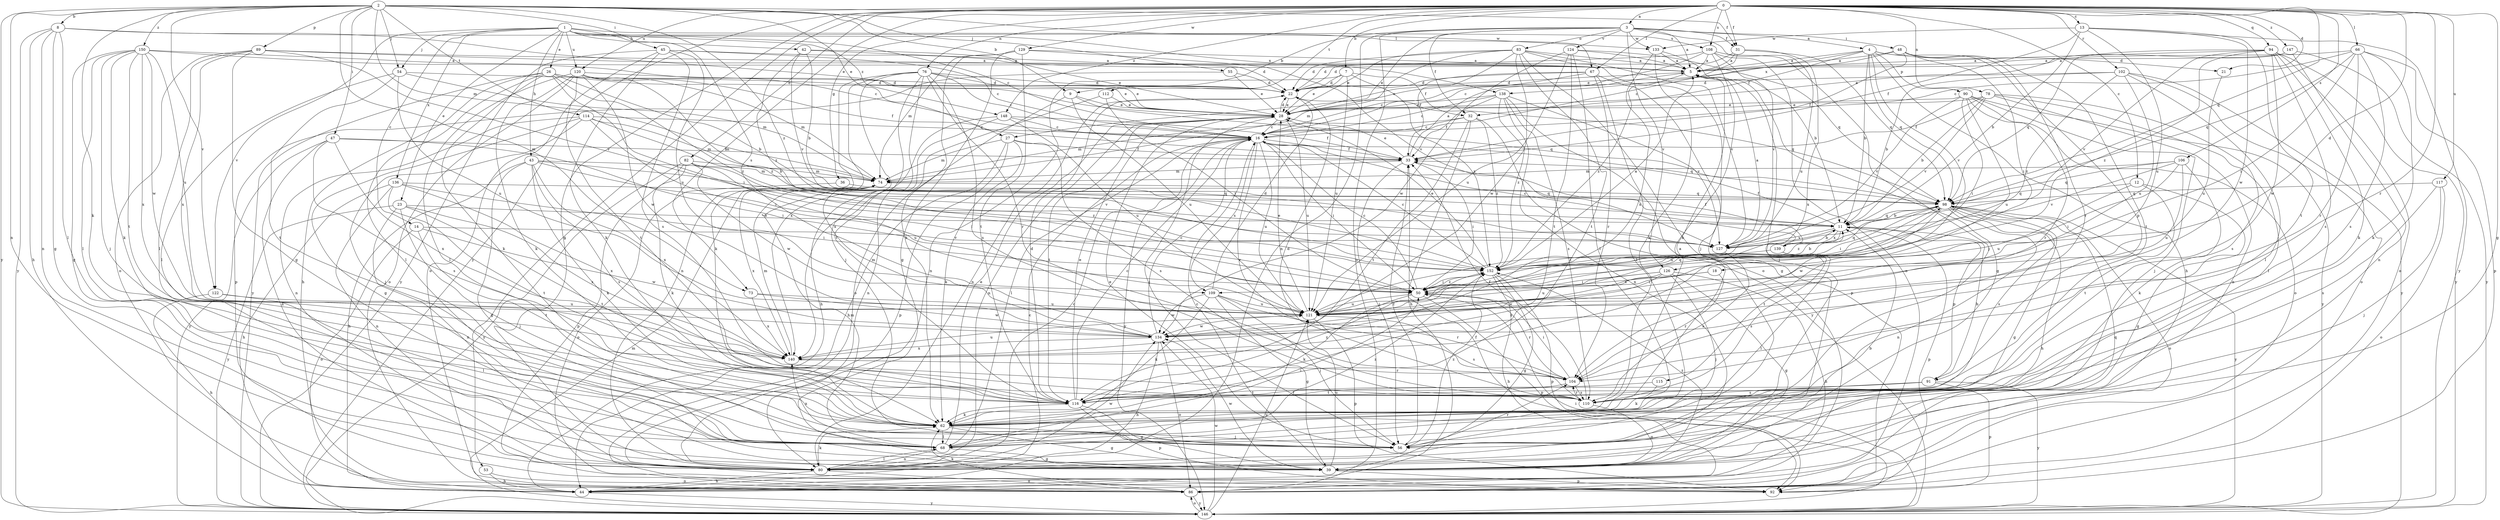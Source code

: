 strict digraph  {
0;
1;
2;
3;
4;
5;
7;
8;
9;
11;
12;
13;
14;
16;
18;
21;
22;
23;
26;
27;
28;
31;
32;
33;
36;
39;
42;
43;
44;
45;
47;
48;
50;
53;
54;
55;
56;
62;
66;
67;
68;
73;
74;
76;
78;
80;
82;
83;
86;
89;
90;
91;
92;
94;
98;
102;
104;
106;
108;
109;
110;
112;
114;
115;
116;
117;
120;
121;
122;
124;
126;
127;
129;
133;
134;
136;
138;
139;
140;
146;
147;
148;
150;
152;
0 -> 3  [label=a];
0 -> 7  [label=b];
0 -> 12  [label=c];
0 -> 13  [label=c];
0 -> 18  [label=d];
0 -> 21  [label=d];
0 -> 31  [label=f];
0 -> 36  [label=g];
0 -> 39  [label=g];
0 -> 53  [label=j];
0 -> 66  [label=l];
0 -> 67  [label=l];
0 -> 73  [label=m];
0 -> 76  [label=n];
0 -> 78  [label=n];
0 -> 80  [label=n];
0 -> 82  [label=o];
0 -> 94  [label=q];
0 -> 98  [label=q];
0 -> 102  [label=r];
0 -> 104  [label=r];
0 -> 106  [label=s];
0 -> 108  [label=s];
0 -> 112  [label=t];
0 -> 117  [label=u];
0 -> 120  [label=u];
0 -> 129  [label=w];
0 -> 146  [label=y];
0 -> 147  [label=z];
0 -> 148  [label=z];
1 -> 14  [label=c];
1 -> 16  [label=c];
1 -> 23  [label=e];
1 -> 26  [label=e];
1 -> 42  [label=h];
1 -> 43  [label=h];
1 -> 54  [label=j];
1 -> 108  [label=s];
1 -> 109  [label=s];
1 -> 120  [label=u];
1 -> 122  [label=v];
1 -> 136  [label=x];
1 -> 138  [label=x];
1 -> 148  [label=z];
2 -> 8  [label=b];
2 -> 9  [label=b];
2 -> 27  [label=e];
2 -> 31  [label=f];
2 -> 45  [label=i];
2 -> 47  [label=i];
2 -> 54  [label=j];
2 -> 55  [label=j];
2 -> 62  [label=k];
2 -> 67  [label=l];
2 -> 73  [label=m];
2 -> 74  [label=m];
2 -> 80  [label=n];
2 -> 89  [label=p];
2 -> 114  [label=t];
2 -> 122  [label=v];
2 -> 146  [label=y];
2 -> 150  [label=z];
2 -> 152  [label=z];
3 -> 4  [label=a];
3 -> 5  [label=a];
3 -> 9  [label=b];
3 -> 27  [label=e];
3 -> 31  [label=f];
3 -> 32  [label=f];
3 -> 48  [label=i];
3 -> 80  [label=n];
3 -> 83  [label=o];
3 -> 86  [label=o];
3 -> 121  [label=u];
3 -> 124  [label=v];
3 -> 126  [label=v];
3 -> 133  [label=w];
4 -> 5  [label=a];
4 -> 11  [label=b];
4 -> 21  [label=d];
4 -> 32  [label=f];
4 -> 44  [label=h];
4 -> 90  [label=p];
4 -> 91  [label=p];
4 -> 98  [label=q];
4 -> 126  [label=v];
4 -> 138  [label=x];
5 -> 22  [label=d];
5 -> 39  [label=g];
5 -> 56  [label=j];
5 -> 152  [label=z];
7 -> 22  [label=d];
7 -> 28  [label=e];
7 -> 32  [label=f];
7 -> 80  [label=n];
7 -> 121  [label=u];
7 -> 152  [label=z];
8 -> 28  [label=e];
8 -> 39  [label=g];
8 -> 44  [label=h];
8 -> 68  [label=l];
8 -> 80  [label=n];
8 -> 133  [label=w];
8 -> 146  [label=y];
9 -> 28  [label=e];
9 -> 86  [label=o];
9 -> 98  [label=q];
9 -> 121  [label=u];
11 -> 33  [label=f];
11 -> 91  [label=p];
11 -> 92  [label=p];
11 -> 98  [label=q];
11 -> 115  [label=t];
11 -> 127  [label=v];
11 -> 139  [label=x];
11 -> 152  [label=z];
12 -> 39  [label=g];
12 -> 98  [label=q];
12 -> 116  [label=t];
12 -> 121  [label=u];
13 -> 11  [label=b];
13 -> 33  [label=f];
13 -> 116  [label=t];
13 -> 121  [label=u];
13 -> 133  [label=w];
13 -> 134  [label=w];
13 -> 146  [label=y];
14 -> 86  [label=o];
14 -> 116  [label=t];
14 -> 127  [label=v];
14 -> 134  [label=w];
16 -> 33  [label=f];
16 -> 50  [label=i];
16 -> 68  [label=l];
16 -> 98  [label=q];
16 -> 104  [label=r];
16 -> 109  [label=s];
16 -> 121  [label=u];
16 -> 146  [label=y];
18 -> 50  [label=i];
18 -> 104  [label=r];
18 -> 109  [label=s];
21 -> 121  [label=u];
22 -> 28  [label=e];
22 -> 80  [label=n];
22 -> 98  [label=q];
23 -> 11  [label=b];
23 -> 56  [label=j];
23 -> 80  [label=n];
23 -> 116  [label=t];
23 -> 140  [label=x];
23 -> 146  [label=y];
26 -> 11  [label=b];
26 -> 22  [label=d];
26 -> 28  [label=e];
26 -> 44  [label=h];
26 -> 50  [label=i];
26 -> 62  [label=k];
26 -> 68  [label=l];
26 -> 146  [label=y];
26 -> 152  [label=z];
27 -> 33  [label=f];
27 -> 44  [label=h];
27 -> 62  [label=k];
27 -> 74  [label=m];
27 -> 92  [label=p];
27 -> 110  [label=s];
28 -> 16  [label=c];
28 -> 22  [label=d];
28 -> 56  [label=j];
28 -> 80  [label=n];
28 -> 116  [label=t];
28 -> 121  [label=u];
31 -> 5  [label=a];
31 -> 16  [label=c];
31 -> 22  [label=d];
31 -> 98  [label=q];
31 -> 140  [label=x];
32 -> 16  [label=c];
32 -> 44  [label=h];
32 -> 74  [label=m];
32 -> 116  [label=t];
32 -> 146  [label=y];
32 -> 152  [label=z];
33 -> 5  [label=a];
33 -> 28  [label=e];
33 -> 50  [label=i];
33 -> 56  [label=j];
33 -> 74  [label=m];
36 -> 86  [label=o];
36 -> 98  [label=q];
39 -> 16  [label=c];
39 -> 92  [label=p];
39 -> 98  [label=q];
39 -> 121  [label=u];
39 -> 134  [label=w];
39 -> 152  [label=z];
42 -> 5  [label=a];
42 -> 11  [label=b];
42 -> 28  [label=e];
42 -> 127  [label=v];
42 -> 152  [label=z];
43 -> 39  [label=g];
43 -> 44  [label=h];
43 -> 50  [label=i];
43 -> 62  [label=k];
43 -> 74  [label=m];
43 -> 110  [label=s];
43 -> 127  [label=v];
43 -> 140  [label=x];
44 -> 16  [label=c];
44 -> 146  [label=y];
45 -> 5  [label=a];
45 -> 16  [label=c];
45 -> 62  [label=k];
45 -> 86  [label=o];
45 -> 110  [label=s];
45 -> 121  [label=u];
45 -> 146  [label=y];
47 -> 33  [label=f];
47 -> 50  [label=i];
47 -> 80  [label=n];
47 -> 110  [label=s];
47 -> 140  [label=x];
47 -> 146  [label=y];
48 -> 5  [label=a];
48 -> 28  [label=e];
48 -> 33  [label=f];
48 -> 50  [label=i];
48 -> 104  [label=r];
48 -> 116  [label=t];
50 -> 16  [label=c];
50 -> 62  [label=k];
50 -> 92  [label=p];
50 -> 104  [label=r];
50 -> 121  [label=u];
50 -> 152  [label=z];
53 -> 44  [label=h];
53 -> 86  [label=o];
54 -> 22  [label=d];
54 -> 68  [label=l];
54 -> 74  [label=m];
54 -> 116  [label=t];
54 -> 121  [label=u];
55 -> 22  [label=d];
55 -> 28  [label=e];
55 -> 92  [label=p];
56 -> 28  [label=e];
56 -> 33  [label=f];
56 -> 74  [label=m];
56 -> 104  [label=r];
56 -> 152  [label=z];
62 -> 5  [label=a];
62 -> 39  [label=g];
62 -> 56  [label=j];
62 -> 68  [label=l];
66 -> 5  [label=a];
66 -> 16  [label=c];
66 -> 50  [label=i];
66 -> 62  [label=k];
66 -> 92  [label=p];
66 -> 98  [label=q];
66 -> 104  [label=r];
66 -> 110  [label=s];
67 -> 16  [label=c];
67 -> 22  [label=d];
67 -> 28  [label=e];
67 -> 39  [label=g];
67 -> 68  [label=l];
67 -> 104  [label=r];
68 -> 28  [label=e];
68 -> 39  [label=g];
68 -> 50  [label=i];
68 -> 80  [label=n];
68 -> 140  [label=x];
68 -> 152  [label=z];
73 -> 121  [label=u];
73 -> 134  [label=w];
73 -> 140  [label=x];
74 -> 98  [label=q];
74 -> 140  [label=x];
76 -> 16  [label=c];
76 -> 22  [label=d];
76 -> 28  [label=e];
76 -> 56  [label=j];
76 -> 62  [label=k];
76 -> 80  [label=n];
76 -> 104  [label=r];
76 -> 110  [label=s];
76 -> 116  [label=t];
76 -> 140  [label=x];
78 -> 11  [label=b];
78 -> 28  [label=e];
78 -> 33  [label=f];
78 -> 68  [label=l];
78 -> 80  [label=n];
78 -> 110  [label=s];
78 -> 127  [label=v];
80 -> 11  [label=b];
80 -> 16  [label=c];
80 -> 44  [label=h];
80 -> 62  [label=k];
80 -> 68  [label=l];
80 -> 86  [label=o];
80 -> 134  [label=w];
82 -> 62  [label=k];
82 -> 74  [label=m];
82 -> 92  [label=p];
82 -> 121  [label=u];
82 -> 134  [label=w];
82 -> 146  [label=y];
82 -> 152  [label=z];
83 -> 5  [label=a];
83 -> 22  [label=d];
83 -> 28  [label=e];
83 -> 33  [label=f];
83 -> 56  [label=j];
83 -> 74  [label=m];
83 -> 86  [label=o];
83 -> 116  [label=t];
83 -> 127  [label=v];
83 -> 134  [label=w];
86 -> 62  [label=k];
86 -> 146  [label=y];
89 -> 5  [label=a];
89 -> 22  [label=d];
89 -> 39  [label=g];
89 -> 68  [label=l];
89 -> 86  [label=o];
89 -> 127  [label=v];
89 -> 140  [label=x];
90 -> 28  [label=e];
90 -> 50  [label=i];
90 -> 56  [label=j];
90 -> 86  [label=o];
90 -> 104  [label=r];
90 -> 121  [label=u];
90 -> 127  [label=v];
90 -> 146  [label=y];
91 -> 11  [label=b];
91 -> 92  [label=p];
91 -> 110  [label=s];
91 -> 116  [label=t];
91 -> 146  [label=y];
94 -> 5  [label=a];
94 -> 62  [label=k];
94 -> 86  [label=o];
94 -> 98  [label=q];
94 -> 110  [label=s];
94 -> 127  [label=v];
94 -> 134  [label=w];
94 -> 146  [label=y];
94 -> 152  [label=z];
98 -> 11  [label=b];
98 -> 39  [label=g];
98 -> 44  [label=h];
98 -> 50  [label=i];
98 -> 80  [label=n];
98 -> 86  [label=o];
98 -> 110  [label=s];
98 -> 121  [label=u];
98 -> 134  [label=w];
98 -> 146  [label=y];
102 -> 11  [label=b];
102 -> 22  [label=d];
102 -> 68  [label=l];
102 -> 86  [label=o];
102 -> 121  [label=u];
102 -> 146  [label=y];
102 -> 152  [label=z];
104 -> 50  [label=i];
104 -> 110  [label=s];
104 -> 116  [label=t];
106 -> 50  [label=i];
106 -> 62  [label=k];
106 -> 74  [label=m];
106 -> 98  [label=q];
106 -> 121  [label=u];
106 -> 127  [label=v];
108 -> 5  [label=a];
108 -> 16  [label=c];
108 -> 22  [label=d];
108 -> 56  [label=j];
108 -> 62  [label=k];
108 -> 86  [label=o];
108 -> 127  [label=v];
109 -> 22  [label=d];
109 -> 39  [label=g];
109 -> 56  [label=j];
109 -> 62  [label=k];
109 -> 104  [label=r];
109 -> 121  [label=u];
109 -> 134  [label=w];
110 -> 22  [label=d];
110 -> 33  [label=f];
110 -> 39  [label=g];
110 -> 104  [label=r];
112 -> 28  [label=e];
112 -> 50  [label=i];
112 -> 140  [label=x];
114 -> 11  [label=b];
114 -> 16  [label=c];
114 -> 39  [label=g];
114 -> 50  [label=i];
114 -> 56  [label=j];
114 -> 74  [label=m];
114 -> 80  [label=n];
115 -> 62  [label=k];
115 -> 116  [label=t];
116 -> 16  [label=c];
116 -> 22  [label=d];
116 -> 28  [label=e];
116 -> 39  [label=g];
116 -> 62  [label=k];
116 -> 92  [label=p];
116 -> 152  [label=z];
117 -> 56  [label=j];
117 -> 86  [label=o];
117 -> 98  [label=q];
117 -> 110  [label=s];
120 -> 22  [label=d];
120 -> 33  [label=f];
120 -> 62  [label=k];
120 -> 68  [label=l];
120 -> 74  [label=m];
120 -> 86  [label=o];
120 -> 116  [label=t];
120 -> 134  [label=w];
120 -> 152  [label=z];
121 -> 28  [label=e];
121 -> 92  [label=p];
121 -> 98  [label=q];
121 -> 110  [label=s];
121 -> 134  [label=w];
122 -> 44  [label=h];
122 -> 68  [label=l];
122 -> 121  [label=u];
124 -> 5  [label=a];
124 -> 68  [label=l];
124 -> 98  [label=q];
124 -> 116  [label=t];
124 -> 121  [label=u];
124 -> 134  [label=w];
126 -> 39  [label=g];
126 -> 44  [label=h];
126 -> 50  [label=i];
126 -> 56  [label=j];
126 -> 121  [label=u];
126 -> 134  [label=w];
126 -> 140  [label=x];
127 -> 5  [label=a];
127 -> 110  [label=s];
129 -> 5  [label=a];
129 -> 39  [label=g];
129 -> 62  [label=k];
129 -> 74  [label=m];
129 -> 116  [label=t];
129 -> 127  [label=v];
133 -> 5  [label=a];
133 -> 11  [label=b];
133 -> 62  [label=k];
133 -> 140  [label=x];
134 -> 16  [label=c];
134 -> 44  [label=h];
134 -> 74  [label=m];
134 -> 86  [label=o];
134 -> 140  [label=x];
136 -> 44  [label=h];
136 -> 50  [label=i];
136 -> 80  [label=n];
136 -> 98  [label=q];
136 -> 116  [label=t];
136 -> 140  [label=x];
138 -> 16  [label=c];
138 -> 28  [label=e];
138 -> 33  [label=f];
138 -> 80  [label=n];
138 -> 92  [label=p];
138 -> 110  [label=s];
138 -> 127  [label=v];
138 -> 152  [label=z];
139 -> 11  [label=b];
139 -> 16  [label=c];
139 -> 33  [label=f];
139 -> 68  [label=l];
139 -> 110  [label=s];
139 -> 152  [label=z];
140 -> 74  [label=m];
140 -> 104  [label=r];
140 -> 121  [label=u];
146 -> 33  [label=f];
146 -> 50  [label=i];
146 -> 74  [label=m];
146 -> 86  [label=o];
146 -> 121  [label=u];
146 -> 134  [label=w];
147 -> 5  [label=a];
147 -> 28  [label=e];
147 -> 80  [label=n];
147 -> 146  [label=y];
148 -> 16  [label=c];
148 -> 33  [label=f];
148 -> 44  [label=h];
148 -> 80  [label=n];
148 -> 121  [label=u];
150 -> 5  [label=a];
150 -> 16  [label=c];
150 -> 39  [label=g];
150 -> 56  [label=j];
150 -> 62  [label=k];
150 -> 68  [label=l];
150 -> 116  [label=t];
150 -> 121  [label=u];
150 -> 134  [label=w];
150 -> 140  [label=x];
152 -> 5  [label=a];
152 -> 11  [label=b];
152 -> 16  [label=c];
152 -> 28  [label=e];
152 -> 39  [label=g];
152 -> 44  [label=h];
152 -> 50  [label=i];
152 -> 92  [label=p];
152 -> 98  [label=q];
}
